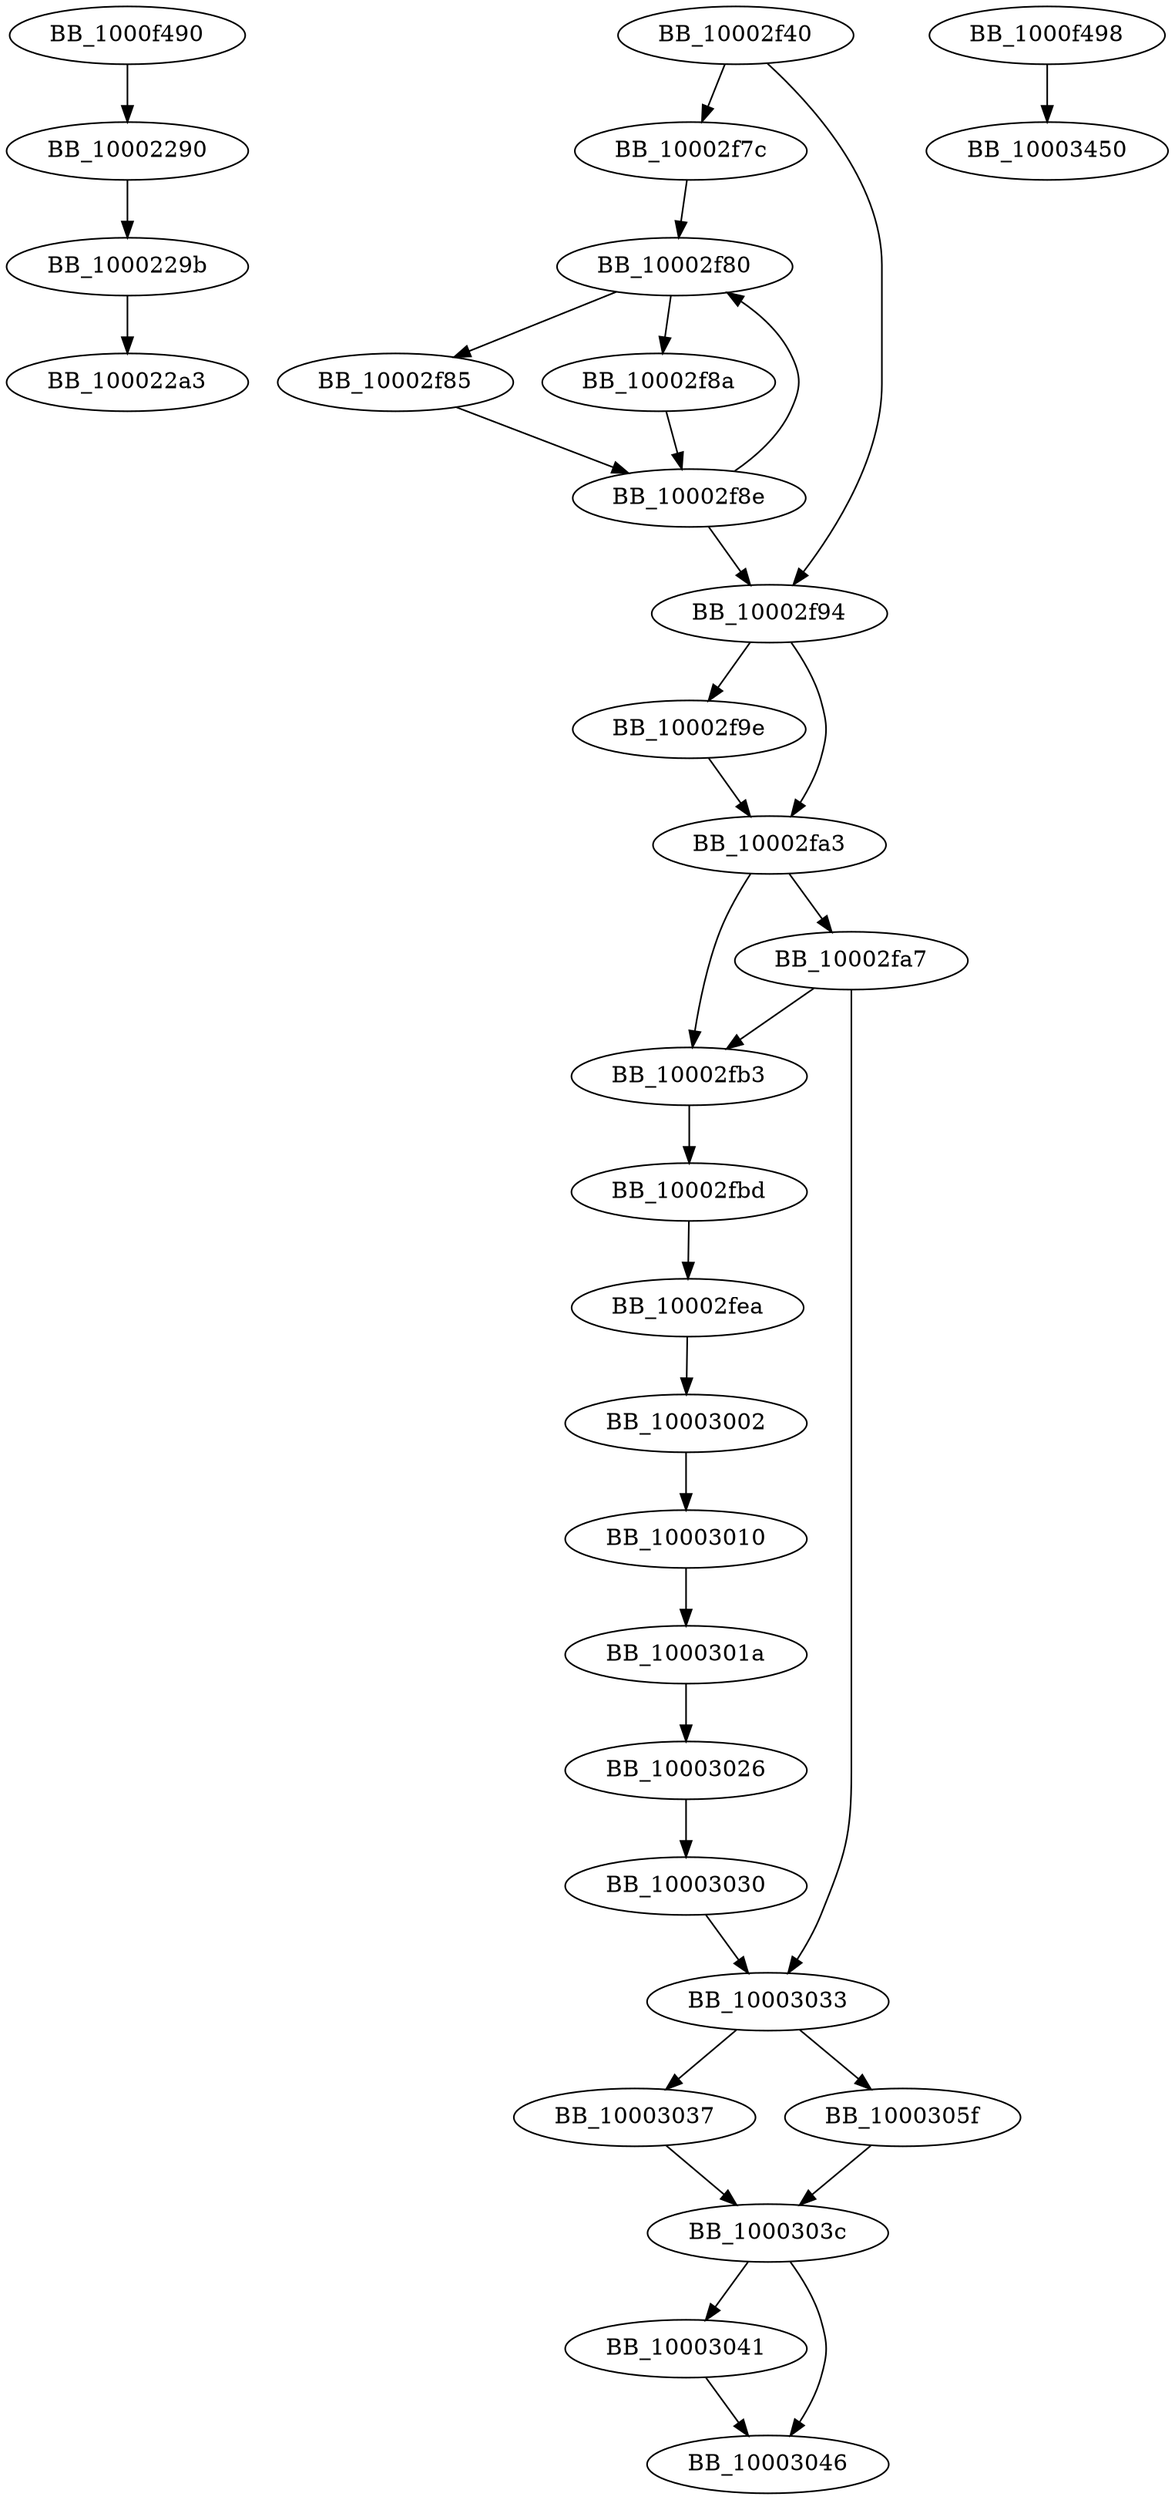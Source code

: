 DiGraph sub_10002F40{
BB_10002290->BB_1000229b
BB_1000229b->BB_100022a3
BB_10002f40->BB_10002f7c
BB_10002f40->BB_10002f94
BB_10002f7c->BB_10002f80
BB_10002f80->BB_10002f85
BB_10002f80->BB_10002f8a
BB_10002f85->BB_10002f8e
BB_10002f8a->BB_10002f8e
BB_10002f8e->BB_10002f80
BB_10002f8e->BB_10002f94
BB_10002f94->BB_10002f9e
BB_10002f94->BB_10002fa3
BB_10002f9e->BB_10002fa3
BB_10002fa3->BB_10002fa7
BB_10002fa3->BB_10002fb3
BB_10002fa7->BB_10002fb3
BB_10002fa7->BB_10003033
BB_10002fb3->BB_10002fbd
BB_10002fbd->BB_10002fea
BB_10002fea->BB_10003002
BB_10003002->BB_10003010
BB_10003010->BB_1000301a
BB_1000301a->BB_10003026
BB_10003026->BB_10003030
BB_10003030->BB_10003033
BB_10003033->BB_10003037
BB_10003033->BB_1000305f
BB_10003037->BB_1000303c
BB_1000303c->BB_10003041
BB_1000303c->BB_10003046
BB_10003041->BB_10003046
BB_1000305f->BB_1000303c
BB_1000f490->BB_10002290
BB_1000f498->BB_10003450
}
